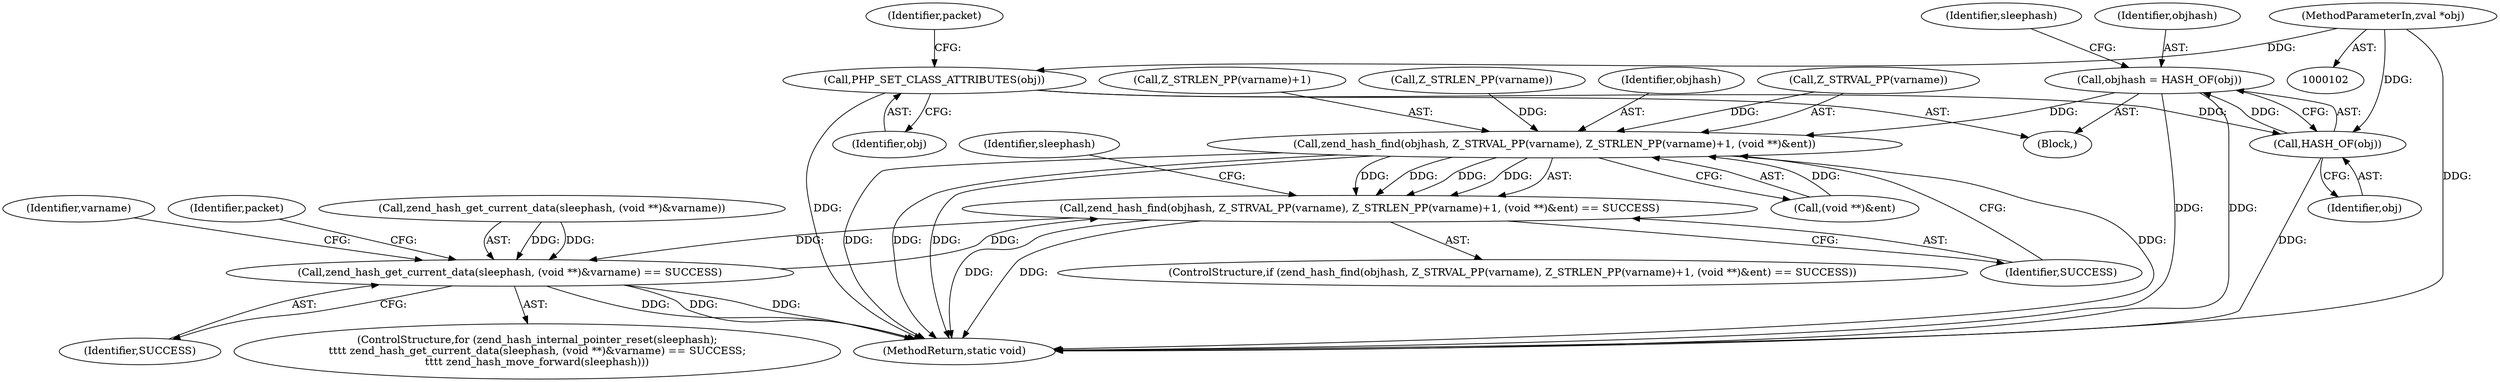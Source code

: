 digraph "0_php-src_6045de69c7dedcba3eadf7c4bba424b19c81d00d_1@pointer" {
"1000162" [label="(Call,objhash = HASH_OF(obj))"];
"1000164" [label="(Call,HASH_OF(obj))"];
"1000135" [label="(Call,PHP_SET_CLASS_ATTRIBUTES(obj))"];
"1000104" [label="(MethodParameterIn,zval *obj)"];
"1000189" [label="(Call,zend_hash_find(objhash, Z_STRVAL_PP(varname), Z_STRLEN_PP(varname)+1, (void **)&ent))"];
"1000188" [label="(Call,zend_hash_find(objhash, Z_STRVAL_PP(varname), Z_STRLEN_PP(varname)+1, (void **)&ent) == SUCCESS)"];
"1000169" [label="(Call,zend_hash_get_current_data(sleephash, (void **)&varname) == SUCCESS)"];
"1000204" [label="(Identifier,packet)"];
"1000197" [label="(Call,(void **)&ent)"];
"1000164" [label="(Call,HASH_OF(obj))"];
"1000138" [label="(Identifier,packet)"];
"1000170" [label="(Call,zend_hash_get_current_data(sleephash, (void **)&varname))"];
"1000165" [label="(Identifier,obj)"];
"1000191" [label="(Call,Z_STRVAL_PP(varname))"];
"1000104" [label="(MethodParameterIn,zval *obj)"];
"1000183" [label="(Identifier,varname)"];
"1000201" [label="(Identifier,SUCCESS)"];
"1000163" [label="(Identifier,objhash)"];
"1000193" [label="(Call,Z_STRLEN_PP(varname)+1)"];
"1000194" [label="(Call,Z_STRLEN_PP(varname))"];
"1000176" [label="(Identifier,SUCCESS)"];
"1000136" [label="(Identifier,obj)"];
"1000189" [label="(Call,zend_hash_find(objhash, Z_STRVAL_PP(varname), Z_STRLEN_PP(varname)+1, (void **)&ent))"];
"1000190" [label="(Identifier,objhash)"];
"1000188" [label="(Call,zend_hash_find(objhash, Z_STRVAL_PP(varname), Z_STRLEN_PP(varname)+1, (void **)&ent) == SUCCESS)"];
"1000187" [label="(ControlStructure,if (zend_hash_find(objhash, Z_STRVAL_PP(varname), Z_STRLEN_PP(varname)+1, (void **)&ent) == SUCCESS))"];
"1000162" [label="(Call,objhash = HASH_OF(obj))"];
"1000178" [label="(Identifier,sleephash)"];
"1000169" [label="(Call,zend_hash_get_current_data(sleephash, (void **)&varname) == SUCCESS)"];
"1000206" [label="(MethodReturn,static void)"];
"1000133" [label="(Block,)"];
"1000168" [label="(Identifier,sleephash)"];
"1000166" [label="(ControlStructure,for (zend_hash_internal_pointer_reset(sleephash);\n\t\t\t\t zend_hash_get_current_data(sleephash, (void **)&varname) == SUCCESS;\n\t\t\t\t zend_hash_move_forward(sleephash)))"];
"1000135" [label="(Call,PHP_SET_CLASS_ATTRIBUTES(obj))"];
"1000162" -> "1000133"  [label="AST: "];
"1000162" -> "1000164"  [label="CFG: "];
"1000163" -> "1000162"  [label="AST: "];
"1000164" -> "1000162"  [label="AST: "];
"1000168" -> "1000162"  [label="CFG: "];
"1000162" -> "1000206"  [label="DDG: "];
"1000162" -> "1000206"  [label="DDG: "];
"1000164" -> "1000162"  [label="DDG: "];
"1000162" -> "1000189"  [label="DDG: "];
"1000164" -> "1000165"  [label="CFG: "];
"1000165" -> "1000164"  [label="AST: "];
"1000164" -> "1000206"  [label="DDG: "];
"1000135" -> "1000164"  [label="DDG: "];
"1000104" -> "1000164"  [label="DDG: "];
"1000135" -> "1000133"  [label="AST: "];
"1000135" -> "1000136"  [label="CFG: "];
"1000136" -> "1000135"  [label="AST: "];
"1000138" -> "1000135"  [label="CFG: "];
"1000135" -> "1000206"  [label="DDG: "];
"1000104" -> "1000135"  [label="DDG: "];
"1000104" -> "1000102"  [label="AST: "];
"1000104" -> "1000206"  [label="DDG: "];
"1000189" -> "1000188"  [label="AST: "];
"1000189" -> "1000197"  [label="CFG: "];
"1000190" -> "1000189"  [label="AST: "];
"1000191" -> "1000189"  [label="AST: "];
"1000193" -> "1000189"  [label="AST: "];
"1000197" -> "1000189"  [label="AST: "];
"1000201" -> "1000189"  [label="CFG: "];
"1000189" -> "1000206"  [label="DDG: "];
"1000189" -> "1000206"  [label="DDG: "];
"1000189" -> "1000206"  [label="DDG: "];
"1000189" -> "1000206"  [label="DDG: "];
"1000189" -> "1000188"  [label="DDG: "];
"1000189" -> "1000188"  [label="DDG: "];
"1000189" -> "1000188"  [label="DDG: "];
"1000189" -> "1000188"  [label="DDG: "];
"1000191" -> "1000189"  [label="DDG: "];
"1000194" -> "1000189"  [label="DDG: "];
"1000197" -> "1000189"  [label="DDG: "];
"1000188" -> "1000187"  [label="AST: "];
"1000188" -> "1000201"  [label="CFG: "];
"1000201" -> "1000188"  [label="AST: "];
"1000178" -> "1000188"  [label="CFG: "];
"1000188" -> "1000206"  [label="DDG: "];
"1000188" -> "1000206"  [label="DDG: "];
"1000188" -> "1000169"  [label="DDG: "];
"1000169" -> "1000188"  [label="DDG: "];
"1000169" -> "1000166"  [label="AST: "];
"1000169" -> "1000176"  [label="CFG: "];
"1000170" -> "1000169"  [label="AST: "];
"1000176" -> "1000169"  [label="AST: "];
"1000183" -> "1000169"  [label="CFG: "];
"1000204" -> "1000169"  [label="CFG: "];
"1000169" -> "1000206"  [label="DDG: "];
"1000169" -> "1000206"  [label="DDG: "];
"1000169" -> "1000206"  [label="DDG: "];
"1000170" -> "1000169"  [label="DDG: "];
"1000170" -> "1000169"  [label="DDG: "];
}
